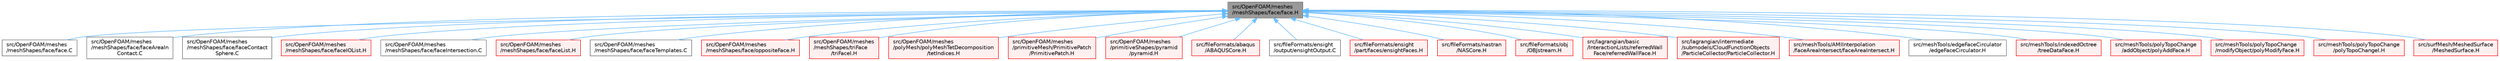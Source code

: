 digraph "src/OpenFOAM/meshes/meshShapes/face/face.H"
{
 // LATEX_PDF_SIZE
  bgcolor="transparent";
  edge [fontname=Helvetica,fontsize=10,labelfontname=Helvetica,labelfontsize=10];
  node [fontname=Helvetica,fontsize=10,shape=box,height=0.2,width=0.4];
  Node1 [id="Node000001",label="src/OpenFOAM/meshes\l/meshShapes/face/face.H",height=0.2,width=0.4,color="gray40", fillcolor="grey60", style="filled", fontcolor="black",tooltip=" "];
  Node1 -> Node2 [id="edge1_Node000001_Node000002",dir="back",color="steelblue1",style="solid",tooltip=" "];
  Node2 [id="Node000002",label="src/OpenFOAM/meshes\l/meshShapes/face/face.C",height=0.2,width=0.4,color="grey40", fillcolor="white", style="filled",URL="$face_8C.html",tooltip=" "];
  Node1 -> Node3 [id="edge2_Node000001_Node000003",dir="back",color="steelblue1",style="solid",tooltip=" "];
  Node3 [id="Node000003",label="src/OpenFOAM/meshes\l/meshShapes/face/faceAreaIn\lContact.C",height=0.2,width=0.4,color="grey40", fillcolor="white", style="filled",URL="$faceAreaInContact_8C.html",tooltip=" "];
  Node1 -> Node4 [id="edge3_Node000001_Node000004",dir="back",color="steelblue1",style="solid",tooltip=" "];
  Node4 [id="Node000004",label="src/OpenFOAM/meshes\l/meshShapes/face/faceContact\lSphere.C",height=0.2,width=0.4,color="grey40", fillcolor="white", style="filled",URL="$faceContactSphere_8C.html",tooltip="Return location of contact sphere on the face."];
  Node1 -> Node5 [id="edge4_Node000001_Node000005",dir="back",color="steelblue1",style="solid",tooltip=" "];
  Node5 [id="Node000005",label="src/OpenFOAM/meshes\l/meshShapes/face/faceIOList.H",height=0.2,width=0.4,color="red", fillcolor="#FFF0F0", style="filled",URL="$faceIOList_8H.html",tooltip=" "];
  Node1 -> Node3768 [id="edge5_Node000001_Node003768",dir="back",color="steelblue1",style="solid",tooltip=" "];
  Node3768 [id="Node003768",label="src/OpenFOAM/meshes\l/meshShapes/face/faceIntersection.C",height=0.2,width=0.4,color="grey40", fillcolor="white", style="filled",URL="$faceIntersection_8C.html",tooltip=" "];
  Node1 -> Node3769 [id="edge6_Node000001_Node003769",dir="back",color="steelblue1",style="solid",tooltip=" "];
  Node3769 [id="Node003769",label="src/OpenFOAM/meshes\l/meshShapes/face/faceList.H",height=0.2,width=0.4,color="red", fillcolor="#FFF0F0", style="filled",URL="$faceList_8H.html",tooltip=" "];
  Node1 -> Node4469 [id="edge7_Node000001_Node004469",dir="back",color="steelblue1",style="solid",tooltip=" "];
  Node4469 [id="Node004469",label="src/OpenFOAM/meshes\l/meshShapes/face/faceTemplates.C",height=0.2,width=0.4,color="grey40", fillcolor="white", style="filled",URL="$faceTemplates_8C.html",tooltip=" "];
  Node1 -> Node4470 [id="edge8_Node000001_Node004470",dir="back",color="steelblue1",style="solid",tooltip=" "];
  Node4470 [id="Node004470",label="src/OpenFOAM/meshes\l/meshShapes/face/oppositeFace.H",height=0.2,width=0.4,color="red", fillcolor="#FFF0F0", style="filled",URL="$oppositeFace_8H.html",tooltip=" "];
  Node1 -> Node4471 [id="edge9_Node000001_Node004471",dir="back",color="steelblue1",style="solid",tooltip=" "];
  Node4471 [id="Node004471",label="src/OpenFOAM/meshes\l/meshShapes/triFace\l/triFaceI.H",height=0.2,width=0.4,color="red", fillcolor="#FFF0F0", style="filled",URL="$triFaceI_8H.html",tooltip=" "];
  Node1 -> Node761 [id="edge10_Node000001_Node000761",dir="back",color="steelblue1",style="solid",tooltip=" "];
  Node761 [id="Node000761",label="src/OpenFOAM/meshes\l/polyMesh/polyMeshTetDecomposition\l/tetIndices.H",height=0.2,width=0.4,color="red", fillcolor="#FFF0F0", style="filled",URL="$tetIndices_8H.html",tooltip=" "];
  Node1 -> Node4472 [id="edge11_Node000001_Node004472",dir="back",color="steelblue1",style="solid",tooltip=" "];
  Node4472 [id="Node004472",label="src/OpenFOAM/meshes\l/primitiveMesh/PrimitivePatch\l/PrimitivePatch.H",height=0.2,width=0.4,color="red", fillcolor="#FFF0F0", style="filled",URL="$PrimitivePatch_8H.html",tooltip=" "];
  Node1 -> Node5128 [id="edge12_Node000001_Node005128",dir="back",color="steelblue1",style="solid",tooltip=" "];
  Node5128 [id="Node005128",label="src/OpenFOAM/meshes\l/primitiveShapes/pyramid\l/pyramid.H",height=0.2,width=0.4,color="red", fillcolor="#FFF0F0", style="filled",URL="$pyramid_8H.html",tooltip=" "];
  Node1 -> Node5130 [id="edge13_Node000001_Node005130",dir="back",color="steelblue1",style="solid",tooltip=" "];
  Node5130 [id="Node005130",label="src/fileFormats/abaqus\l/ABAQUSCore.H",height=0.2,width=0.4,color="red", fillcolor="#FFF0F0", style="filled",URL="$ABAQUSCore_8H.html",tooltip=" "];
  Node1 -> Node1082 [id="edge14_Node000001_Node001082",dir="back",color="steelblue1",style="solid",tooltip=" "];
  Node1082 [id="Node001082",label="src/fileFormats/ensight\l/output/ensightOutput.C",height=0.2,width=0.4,color="grey40", fillcolor="white", style="filled",URL="$ensightOutput_8C.html",tooltip=" "];
  Node1 -> Node5131 [id="edge15_Node000001_Node005131",dir="back",color="steelblue1",style="solid",tooltip=" "];
  Node5131 [id="Node005131",label="src/fileFormats/ensight\l/part/faces/ensightFaces.H",height=0.2,width=0.4,color="red", fillcolor="#FFF0F0", style="filled",URL="$ensightFaces_8H.html",tooltip=" "];
  Node1 -> Node5141 [id="edge16_Node000001_Node005141",dir="back",color="steelblue1",style="solid",tooltip=" "];
  Node5141 [id="Node005141",label="src/fileFormats/nastran\l/NASCore.H",height=0.2,width=0.4,color="red", fillcolor="#FFF0F0", style="filled",URL="$NASCore_8H.html",tooltip=" "];
  Node1 -> Node4113 [id="edge17_Node000001_Node004113",dir="back",color="steelblue1",style="solid",tooltip=" "];
  Node4113 [id="Node004113",label="src/fileFormats/obj\l/OBJstream.H",height=0.2,width=0.4,color="red", fillcolor="#FFF0F0", style="filled",URL="$OBJstream_8H.html",tooltip=" "];
  Node1 -> Node5148 [id="edge18_Node000001_Node005148",dir="back",color="steelblue1",style="solid",tooltip=" "];
  Node5148 [id="Node005148",label="src/lagrangian/basic\l/InteractionLists/referredWall\lFace/referredWallFace.H",height=0.2,width=0.4,color="red", fillcolor="#FFF0F0", style="filled",URL="$referredWallFace_8H.html",tooltip=" "];
  Node1 -> Node5150 [id="edge19_Node000001_Node005150",dir="back",color="steelblue1",style="solid",tooltip=" "];
  Node5150 [id="Node005150",label="src/lagrangian/intermediate\l/submodels/CloudFunctionObjects\l/ParticleCollector/ParticleCollector.H",height=0.2,width=0.4,color="red", fillcolor="#FFF0F0", style="filled",URL="$ParticleCollector_8H.html",tooltip=" "];
  Node1 -> Node4127 [id="edge20_Node000001_Node004127",dir="back",color="steelblue1",style="solid",tooltip=" "];
  Node4127 [id="Node004127",label="src/meshTools/AMIInterpolation\l/faceAreaIntersect/faceAreaIntersect.H",height=0.2,width=0.4,color="red", fillcolor="#FFF0F0", style="filled",URL="$faceAreaIntersect_8H.html",tooltip=" "];
  Node1 -> Node4285 [id="edge21_Node000001_Node004285",dir="back",color="steelblue1",style="solid",tooltip=" "];
  Node4285 [id="Node004285",label="src/meshTools/edgeFaceCirculator\l/edgeFaceCirculator.H",height=0.2,width=0.4,color="grey40", fillcolor="white", style="filled",URL="$edgeFaceCirculator_8H.html",tooltip=" "];
  Node1 -> Node3937 [id="edge22_Node000001_Node003937",dir="back",color="steelblue1",style="solid",tooltip=" "];
  Node3937 [id="Node003937",label="src/meshTools/indexedOctree\l/treeDataFace.H",height=0.2,width=0.4,color="red", fillcolor="#FFF0F0", style="filled",URL="$treeDataFace_8H.html",tooltip=" "];
  Node1 -> Node5151 [id="edge23_Node000001_Node005151",dir="back",color="steelblue1",style="solid",tooltip=" "];
  Node5151 [id="Node005151",label="src/meshTools/polyTopoChange\l/addObject/polyAddFace.H",height=0.2,width=0.4,color="red", fillcolor="#FFF0F0", style="filled",URL="$polyAddFace_8H.html",tooltip=" "];
  Node1 -> Node5153 [id="edge24_Node000001_Node005153",dir="back",color="steelblue1",style="solid",tooltip=" "];
  Node5153 [id="Node005153",label="src/meshTools/polyTopoChange\l/modifyObject/polyModifyFace.H",height=0.2,width=0.4,color="red", fillcolor="#FFF0F0", style="filled",URL="$polyModifyFace_8H.html",tooltip=" "];
  Node1 -> Node5154 [id="edge25_Node000001_Node005154",dir="back",color="steelblue1",style="solid",tooltip=" "];
  Node5154 [id="Node005154",label="src/meshTools/polyTopoChange\l/polyTopoChangeI.H",height=0.2,width=0.4,color="red", fillcolor="#FFF0F0", style="filled",URL="$polyTopoChangeI_8H.html",tooltip=" "];
  Node1 -> Node3991 [id="edge26_Node000001_Node003991",dir="back",color="steelblue1",style="solid",tooltip=" "];
  Node3991 [id="Node003991",label="src/surfMesh/MeshedSurface\l/MeshedSurface.H",height=0.2,width=0.4,color="red", fillcolor="#FFF0F0", style="filled",URL="$MeshedSurface_8H.html",tooltip=" "];
}
